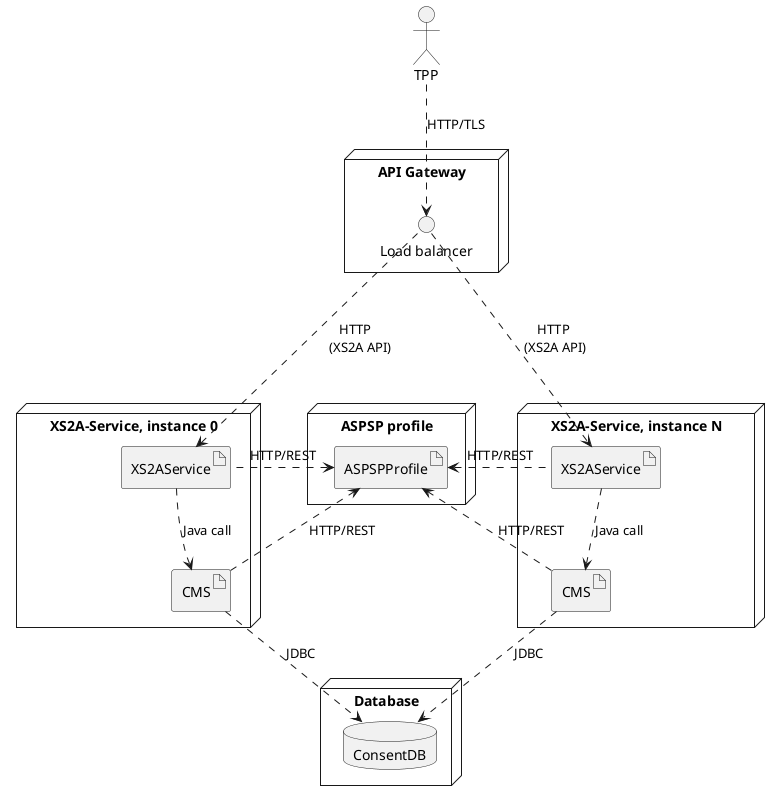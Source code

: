 @startuml

actor TPP

node "API Gateway" as node_gw {
    interface "Load balancer" as lb
}

TPP ..> lb: HTTP/TLS

node "XS2A-Service, instance 0" {
    artifact XS2AService as xs2a_0
    artifact CMS as cms_0

lb ..> xs2a_0 : "HTTP         \n(XS2A API)      "
xs2a_0 ..> cms_0 : "Java call"
}

node "XS2A-Service, instance N" {
    artifact XS2AService as xs2a_1
    artifact CMS as cms_1

lb ...> xs2a_1 : "HTTP       \n(XS2A API)      "
xs2a_1 ..> cms_1 : "Java call"
}

node "ASPSP profile" {
    artifact ASPSPProfile
}

node Database {
    database ConsentDB
}

ASPSPProfile <. cms_0 : "HTTP/REST"
ASPSPProfile <. xs2a_0: "HTTP/REST"
ASPSPProfile <. cms_1: "HTTP/REST"
ASPSPProfile <. xs2a_1: "HTTP/REST"

cms_0 ..> ConsentDB: JDBC
cms_1 ..> ConsentDB: JDBC

@enduml
